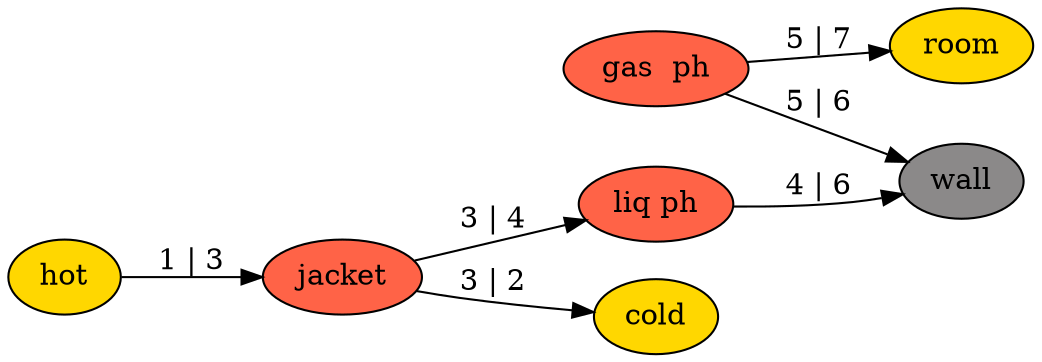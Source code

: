 ###############################################################################
#	 Purpose: Dot graph for equation tree                                       #
#	 Author:  Arne Tobias Elve                                                  #
#	 When:    2017-08-02 17:41:00                                               #
#	 Why:     Output to dot language                                            #
###############################################################################
digraph G {
rankdir = "LR"
4 [style = filled, label = "gas  ph" fillcolor = Tomato];
6 [style = filled, label = "liq ph" fillcolor = Tomato];
7 [style = filled, label = "cold" fillcolor = Gold1];
5 [style = filled, label = "wall" fillcolor = Snow4];
9 [style = filled, label = "hot" fillcolor = Gold1];
8 [style = filled, label = "jacket" fillcolor = Tomato];
1 [style = filled, label = "room" fillcolor = Gold1];
8 -> 6[ label = "3 | 4"];
4 -> 5[ label = "5 | 6"];
6 -> 5[ label = "4 | 6"];
4 -> 1[ label = "5 | 7"];
8 -> 7[ label = "3 | 2"];
9 -> 8[ label = "1 | 3"];
}